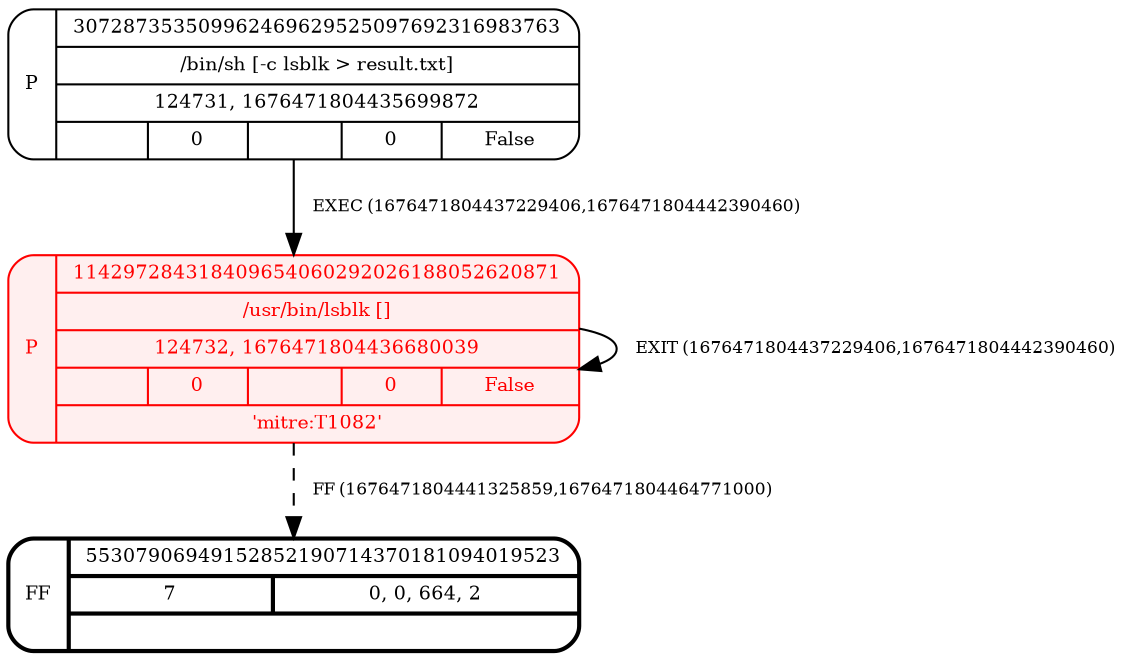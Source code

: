 digraph graphlet {
	graph [overlap=scale rankdir=TD splines=true]
	node [fontsize=9 shape=Mrecord]
	edge [fontsize=8]
	114297284318409654060292026188052620871 [label="P|{114297284318409654060292026188052620871|{/usr/bin/lsblk []}|{124732, 1676471804436680039}|{<NA>|0|<NA>|0|False}|{{'mitre:T1082'}}}" color=red fillcolor="#ff000010" fontcolor=red style=filled]
	307287353509962469629525097692316983763 [label="P|{307287353509962469629525097692316983763|{/bin/sh [-c 
lsblk \> result.txt]}|{124731, 1676471804435699872}|{<NA>|0|<NA>|0|False}}"]
	55307906949152852190714370181094019523 [label="FF|{55307906949152852190714370181094019523|{7|0, 0, 664, 2}|{}}" style=bold]
	307287353509962469629525097692316983763 -> 114297284318409654060292026188052620871 [label="    EXEC (1676471804437229406,1676471804442390460)"]
	114297284318409654060292026188052620871 -> 55307906949152852190714370181094019523 [label="    FF (1676471804441325859,1676471804464771000)" style=dashed]
	114297284318409654060292026188052620871 -> 114297284318409654060292026188052620871 [label="    EXIT (1676471804437229406,1676471804442390460)"]
}
